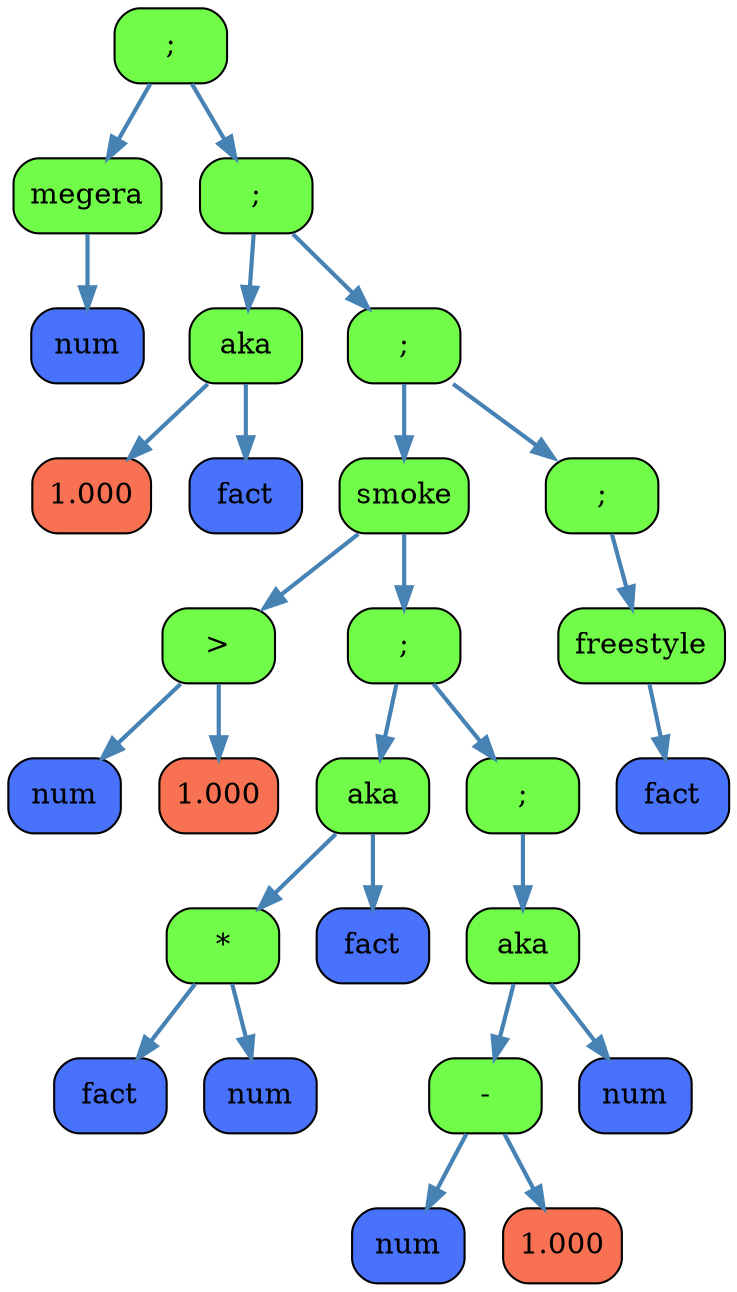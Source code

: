 digraph DotGraph
{
    Node1 [shape="box", color="black", fontcolor="black", fillcolor="#70FC48", style="rounded, filled", weight="1", label=";"];
    Node3 [shape="box", color="black", fontcolor="black", fillcolor="#70FC48", style="rounded, filled", weight="1", label="megera"];
    Node8 [shape="box", color="black", fontcolor="black", fillcolor="#4871FC", style="rounded, filled", weight="1", label="num"];
    Node3 -> Node8 [color="#4682B4", style="bold", weight="1", label=""];
    Node1 -> Node3 [color="#4682B4", style="bold", weight="1", label=""];
    Node4 [shape="box", color="black", fontcolor="black", fillcolor="#70FC48", style="rounded, filled", weight="1", label=";"];
    Node9 [shape="box", color="black", fontcolor="black", fillcolor="#70FC48", style="rounded, filled", weight="1", label="aka"];
    Node19 [shape="box", color="black", fontcolor="black", fillcolor="#F77152", style="rounded, filled", weight="1", label="1.000"];
    Node9 -> Node19 [color="#4682B4", style="bold", weight="1", label=""];
    Node20 [shape="box", color="black", fontcolor="black", fillcolor="#4871FC", style="rounded, filled", weight="1", label="fact"];
    Node9 -> Node20 [color="#4682B4", style="bold", weight="1", label=""];
    Node4 -> Node9 [color="#4682B4", style="bold", weight="1", label=""];
    Node10 [shape="box", color="black", fontcolor="black", fillcolor="#70FC48", style="rounded, filled", weight="1", label=";"];
    Node21 [shape="box", color="black", fontcolor="black", fillcolor="#70FC48", style="rounded, filled", weight="1", label="smoke"];
    Node43 [shape="box", color="black", fontcolor="black", fillcolor="#70FC48", style="rounded, filled", weight="1", label=">"];
    Node87 [shape="box", color="black", fontcolor="black", fillcolor="#4871FC", style="rounded, filled", weight="1", label="num"];
    Node43 -> Node87 [color="#4682B4", style="bold", weight="1", label=""];
    Node88 [shape="box", color="black", fontcolor="black", fillcolor="#F77152", style="rounded, filled", weight="1", label="1.000"];
    Node43 -> Node88 [color="#4682B4", style="bold", weight="1", label=""];
    Node21 -> Node43 [color="#4682B4", style="bold", weight="1", label=""];
    Node44 [shape="box", color="black", fontcolor="black", fillcolor="#70FC48", style="rounded, filled", weight="1", label=";"];
    Node89 [shape="box", color="black", fontcolor="black", fillcolor="#70FC48", style="rounded, filled", weight="1", label="aka"];
    Node179 [shape="box", color="black", fontcolor="black", fillcolor="#70FC48", style="rounded, filled", weight="1", label="*"];
    Node359 [shape="box", color="black", fontcolor="black", fillcolor="#4871FC", style="rounded, filled", weight="1", label="fact"];
    Node179 -> Node359 [color="#4682B4", style="bold", weight="1", label=""];
    Node360 [shape="box", color="black", fontcolor="black", fillcolor="#4871FC", style="rounded, filled", weight="1", label="num"];
    Node179 -> Node360 [color="#4682B4", style="bold", weight="1", label=""];
    Node89 -> Node179 [color="#4682B4", style="bold", weight="1", label=""];
    Node180 [shape="box", color="black", fontcolor="black", fillcolor="#4871FC", style="rounded, filled", weight="1", label="fact"];
    Node89 -> Node180 [color="#4682B4", style="bold", weight="1", label=""];
    Node44 -> Node89 [color="#4682B4", style="bold", weight="1", label=""];
    Node90 [shape="box", color="black", fontcolor="black", fillcolor="#70FC48", style="rounded, filled", weight="1", label=";"];
    Node181 [shape="box", color="black", fontcolor="black", fillcolor="#70FC48", style="rounded, filled", weight="1", label="aka"];
    Node363 [shape="box", color="black", fontcolor="black", fillcolor="#70FC48", style="rounded, filled", weight="1", label="-"];
    Node727 [shape="box", color="black", fontcolor="black", fillcolor="#4871FC", style="rounded, filled", weight="1", label="num"];
    Node363 -> Node727 [color="#4682B4", style="bold", weight="1", label=""];
    Node728 [shape="box", color="black", fontcolor="black", fillcolor="#F77152", style="rounded, filled", weight="1", label="1.000"];
    Node363 -> Node728 [color="#4682B4", style="bold", weight="1", label=""];
    Node181 -> Node363 [color="#4682B4", style="bold", weight="1", label=""];
    Node364 [shape="box", color="black", fontcolor="black", fillcolor="#4871FC", style="rounded, filled", weight="1", label="num"];
    Node181 -> Node364 [color="#4682B4", style="bold", weight="1", label=""];
    Node90 -> Node181 [color="#4682B4", style="bold", weight="1", label=""];
    Node44 -> Node90 [color="#4682B4", style="bold", weight="1", label=""];
    Node21 -> Node44 [color="#4682B4", style="bold", weight="1", label=""];
    Node10 -> Node21 [color="#4682B4", style="bold", weight="1", label=""];
    Node22 [shape="box", color="black", fontcolor="black", fillcolor="#70FC48", style="rounded, filled", weight="1", label=";"];
    Node45 [shape="box", color="black", fontcolor="black", fillcolor="#70FC48", style="rounded, filled", weight="1", label="freestyle"];
    Node92 [shape="box", color="black", fontcolor="black", fillcolor="#4871FC", style="rounded, filled", weight="1", label="fact"];
    Node45 -> Node92 [color="#4682B4", style="bold", weight="1", label=""];
    Node22 -> Node45 [color="#4682B4", style="bold", weight="1", label=""];
    Node10 -> Node22 [color="#4682B4", style="bold", weight="1", label=""];
    Node4 -> Node10 [color="#4682B4", style="bold", weight="1", label=""];
    Node1 -> Node4 [color="#4682B4", style="bold", weight="1", label=""];
}
